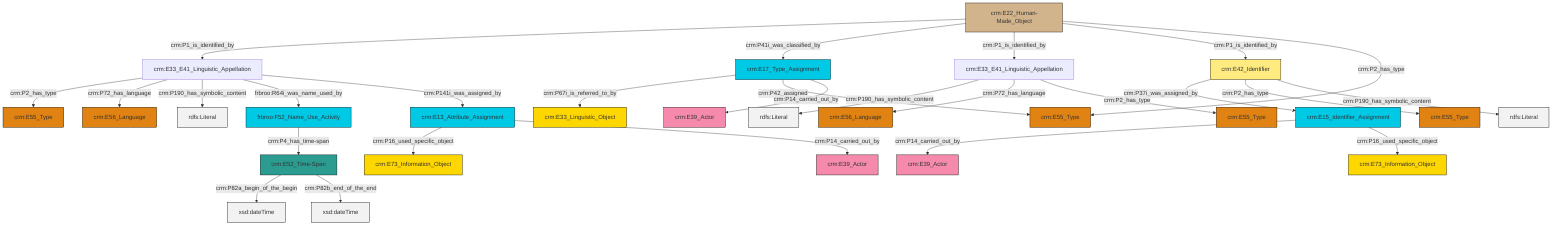 graph TD
classDef Literal fill:#f2f2f2,stroke:#000000;
classDef CRM_Entity fill:#FFFFFF,stroke:#000000;
classDef Temporal_Entity fill:#00C9E6, stroke:#000000;
classDef Type fill:#E18312, stroke:#000000;
classDef Time-Span fill:#2C9C91, stroke:#000000;
classDef Appellation fill:#FFEB7F, stroke:#000000;
classDef Place fill:#008836, stroke:#000000;
classDef Persistent_Item fill:#B266B2, stroke:#000000;
classDef Conceptual_Object fill:#FFD700, stroke:#000000;
classDef Physical_Thing fill:#D2B48C, stroke:#000000;
classDef Actor fill:#f58aad, stroke:#000000;
classDef PC_Classes fill:#4ce600, stroke:#000000;
classDef Multi fill:#cccccc,stroke:#000000;

0["crm:E15_Identifier_Assignment"]:::Temporal_Entity -->|crm:P14_carried_out_by| 1["crm:E39_Actor"]:::Actor
2["frbroo:F52_Name_Use_Activity"]:::Temporal_Entity -->|crm:P4_has_time-span| 3["crm:E52_Time-Span"]:::Time-Span
4["crm:E33_E41_Linguistic_Appellation"]:::Default -->|crm:P2_has_type| 5["crm:E55_Type"]:::Type
6["crm:E17_Type_Assignment"]:::Temporal_Entity -->|crm:P67i_is_referred_to_by| 7["crm:E33_Linguistic_Object"]:::Conceptual_Object
8["crm:E42_Identifier"]:::Appellation -->|crm:P37i_was_assigned_by| 0["crm:E15_Identifier_Assignment"]:::Temporal_Entity
3["crm:E52_Time-Span"]:::Time-Span -->|crm:P82a_begin_of_the_begin| 9[xsd:dateTime]:::Literal
4["crm:E33_E41_Linguistic_Appellation"]:::Default -->|crm:P72_has_language| 10["crm:E56_Language"]:::Type
13["crm:E22_Human-Made_Object"]:::Physical_Thing -->|crm:P1_is_identified_by| 4["crm:E33_E41_Linguistic_Appellation"]:::Default
13["crm:E22_Human-Made_Object"]:::Physical_Thing -->|crm:P41i_was_classified_by| 6["crm:E17_Type_Assignment"]:::Temporal_Entity
8["crm:E42_Identifier"]:::Appellation -->|crm:P2_has_type| 18["crm:E55_Type"]:::Type
4["crm:E33_E41_Linguistic_Appellation"]:::Default -->|crm:P190_has_symbolic_content| 20[rdfs:Literal]:::Literal
25["crm:E33_E41_Linguistic_Appellation"]:::Default -->|crm:P190_has_symbolic_content| 26[rdfs:Literal]:::Literal
25["crm:E33_E41_Linguistic_Appellation"]:::Default -->|crm:P72_has_language| 34["crm:E56_Language"]:::Type
4["crm:E33_E41_Linguistic_Appellation"]:::Default -->|frbroo:R64i_was_name_used_by| 2["frbroo:F52_Name_Use_Activity"]:::Temporal_Entity
36["crm:E13_Attribute_Assignment"]:::Temporal_Entity -->|crm:P16_used_specific_object| 37["crm:E73_Information_Object"]:::Conceptual_Object
13["crm:E22_Human-Made_Object"]:::Physical_Thing -->|crm:P1_is_identified_by| 25["crm:E33_E41_Linguistic_Appellation"]:::Default
8["crm:E42_Identifier"]:::Appellation -->|crm:P190_has_symbolic_content| 38[rdfs:Literal]:::Literal
3["crm:E52_Time-Span"]:::Time-Span -->|crm:P82b_end_of_the_end| 42[xsd:dateTime]:::Literal
6["crm:E17_Type_Assignment"]:::Temporal_Entity -->|crm:P42_assigned| 14["crm:E55_Type"]:::Type
13["crm:E22_Human-Made_Object"]:::Physical_Thing -->|crm:P1_is_identified_by| 8["crm:E42_Identifier"]:::Appellation
25["crm:E33_E41_Linguistic_Appellation"]:::Default -->|crm:P2_has_type| 16["crm:E55_Type"]:::Type
13["crm:E22_Human-Made_Object"]:::Physical_Thing -->|crm:P2_has_type| 14["crm:E55_Type"]:::Type
4["crm:E33_E41_Linguistic_Appellation"]:::Default -->|crm:P141i_was_assigned_by| 36["crm:E13_Attribute_Assignment"]:::Temporal_Entity
0["crm:E15_Identifier_Assignment"]:::Temporal_Entity -->|crm:P16_used_specific_object| 23["crm:E73_Information_Object"]:::Conceptual_Object
6["crm:E17_Type_Assignment"]:::Temporal_Entity -->|crm:P14_carried_out_by| 30["crm:E39_Actor"]:::Actor
36["crm:E13_Attribute_Assignment"]:::Temporal_Entity -->|crm:P14_carried_out_by| 11["crm:E39_Actor"]:::Actor